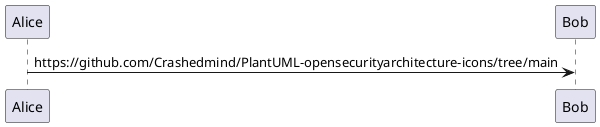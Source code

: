 {
  "sha1": "ieodl2lc4q1608eorojnfwkocejahpv",
  "insertion": {
    "when": "2024-06-03T18:59:30.639Z",
    "url": "https://forum.plantuml.net/13709/eclipse-layout-kernel?show=18389#a18389",
    "user": "plantuml@gmail.com"
  }
}
@startuml

!define osaPuml https://github.com/Crashedmind/PlantUML-opensecurityarchitecture-icons/tree/main

Alice -> Bob : osaPuml

@enduml
